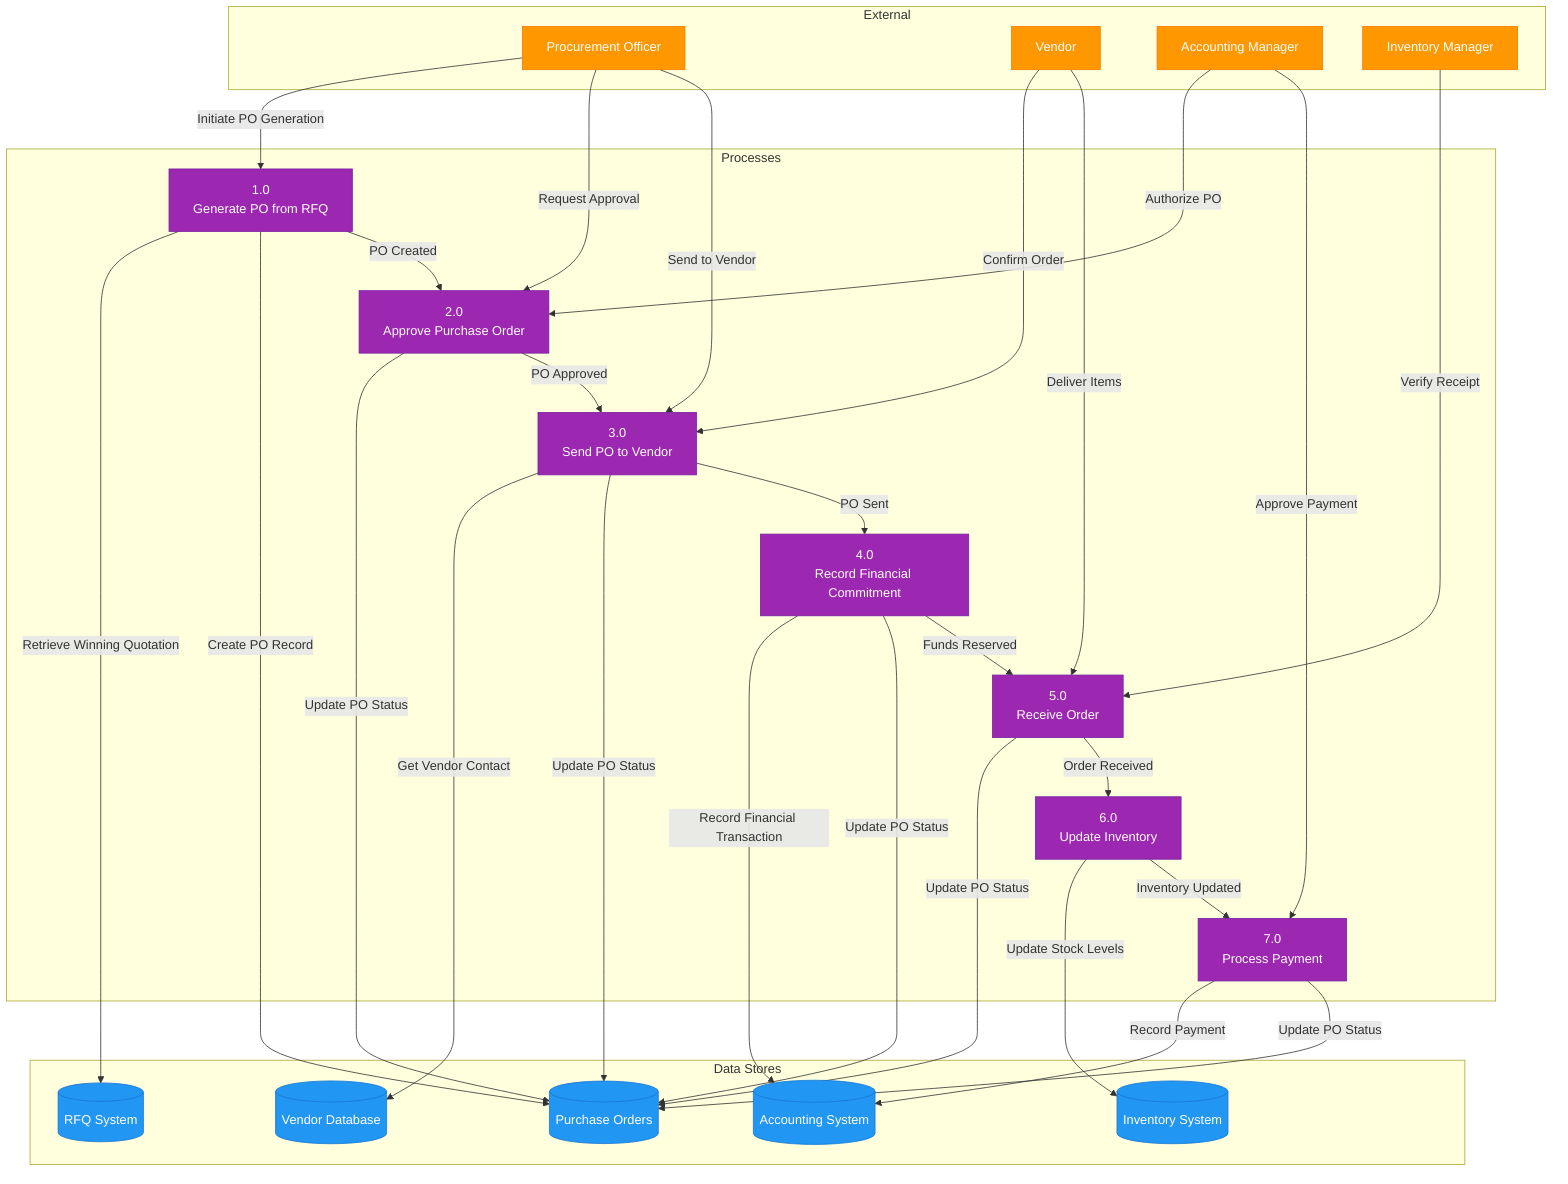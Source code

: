 flowchart TD
    subgraph External
        PO[Procurement Officer]
        VD[Vendor]
        AM[Accounting Manager]
        IM[Inventory Manager]
    end

    subgraph "Data Stores"
        DS1[(RFQ System)]
        DS2[(Purchase Orders)]
        DS3[(Vendor Database)]
        DS4[(Accounting System)]
        DS5[(Inventory System)]
    end

    subgraph "Processes"
        P1[1.0\nGenerate PO from RFQ]
        P2[2.0\nApprove Purchase Order]
        P3[3.0\nSend PO to Vendor]
        P4[4.0\nRecord Financial Commitment]
        P5[5.0\nReceive Order]
        P6[6.0\nUpdate Inventory]
        P7[7.0\nProcess Payment]
    end

    %% External Entity to Process flows
    PO -->|Initiate PO Generation| P1
    PO -->|Request Approval| P2
    AM -->|Authorize PO| P2
    PO -->|Send to Vendor| P3
    VD -->|Confirm Order| P3
    VD -->|Deliver Items| P5
    IM -->|Verify Receipt| P5
    AM -->|Approve Payment| P7

    %% Process to Data Store flows
    P1 -->|Retrieve Winning Quotation| DS1
    P1 -->|Create PO Record| DS2
    P2 -->|Update PO Status| DS2
    P3 -->|Get Vendor Contact| DS3
    P3 -->|Update PO Status| DS2
    P4 -->|Record Financial Transaction| DS4
    P4 -->|Update PO Status| DS2
    P5 -->|Update PO Status| DS2
    P6 -->|Update Stock Levels| DS5
    P7 -->|Record Payment| DS4
    P7 -->|Update PO Status| DS2

    %% Process to Process flows
    P1 -->|PO Created| P2
    P2 -->|PO Approved| P3
    P3 -->|PO Sent| P4
    P4 -->|Funds Reserved| P5
    P5 -->|Order Received| P6
    P6 -->|Inventory Updated| P7

    %% Data Flow Labels
    classDef process fill:#9C27B0,stroke:#7B1FA2,color:white
    classDef datastore fill:#2196F3,stroke:#1976D2,color:white
    classDef external fill:#FF9800,stroke:#F57C00,color:white

    class P1,P2,P3,P4,P5,P6,P7 process
    class DS1,DS2,DS3,DS4,DS5 datastore
    class PO,VD,AM,IM external